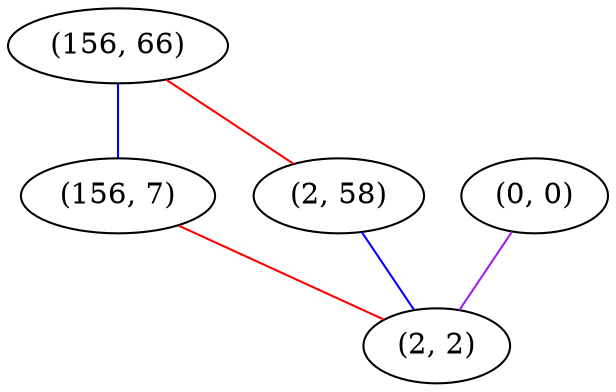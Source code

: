 graph "" {
"(156, 66)";
"(156, 7)";
"(2, 58)";
"(0, 0)";
"(2, 2)";
"(156, 66)" -- "(156, 7)"  [color=blue, key=0, weight=3];
"(156, 66)" -- "(2, 58)"  [color=red, key=0, weight=1];
"(156, 7)" -- "(2, 2)"  [color=red, key=0, weight=1];
"(2, 58)" -- "(2, 2)"  [color=blue, key=0, weight=3];
"(0, 0)" -- "(2, 2)"  [color=purple, key=0, weight=4];
}
